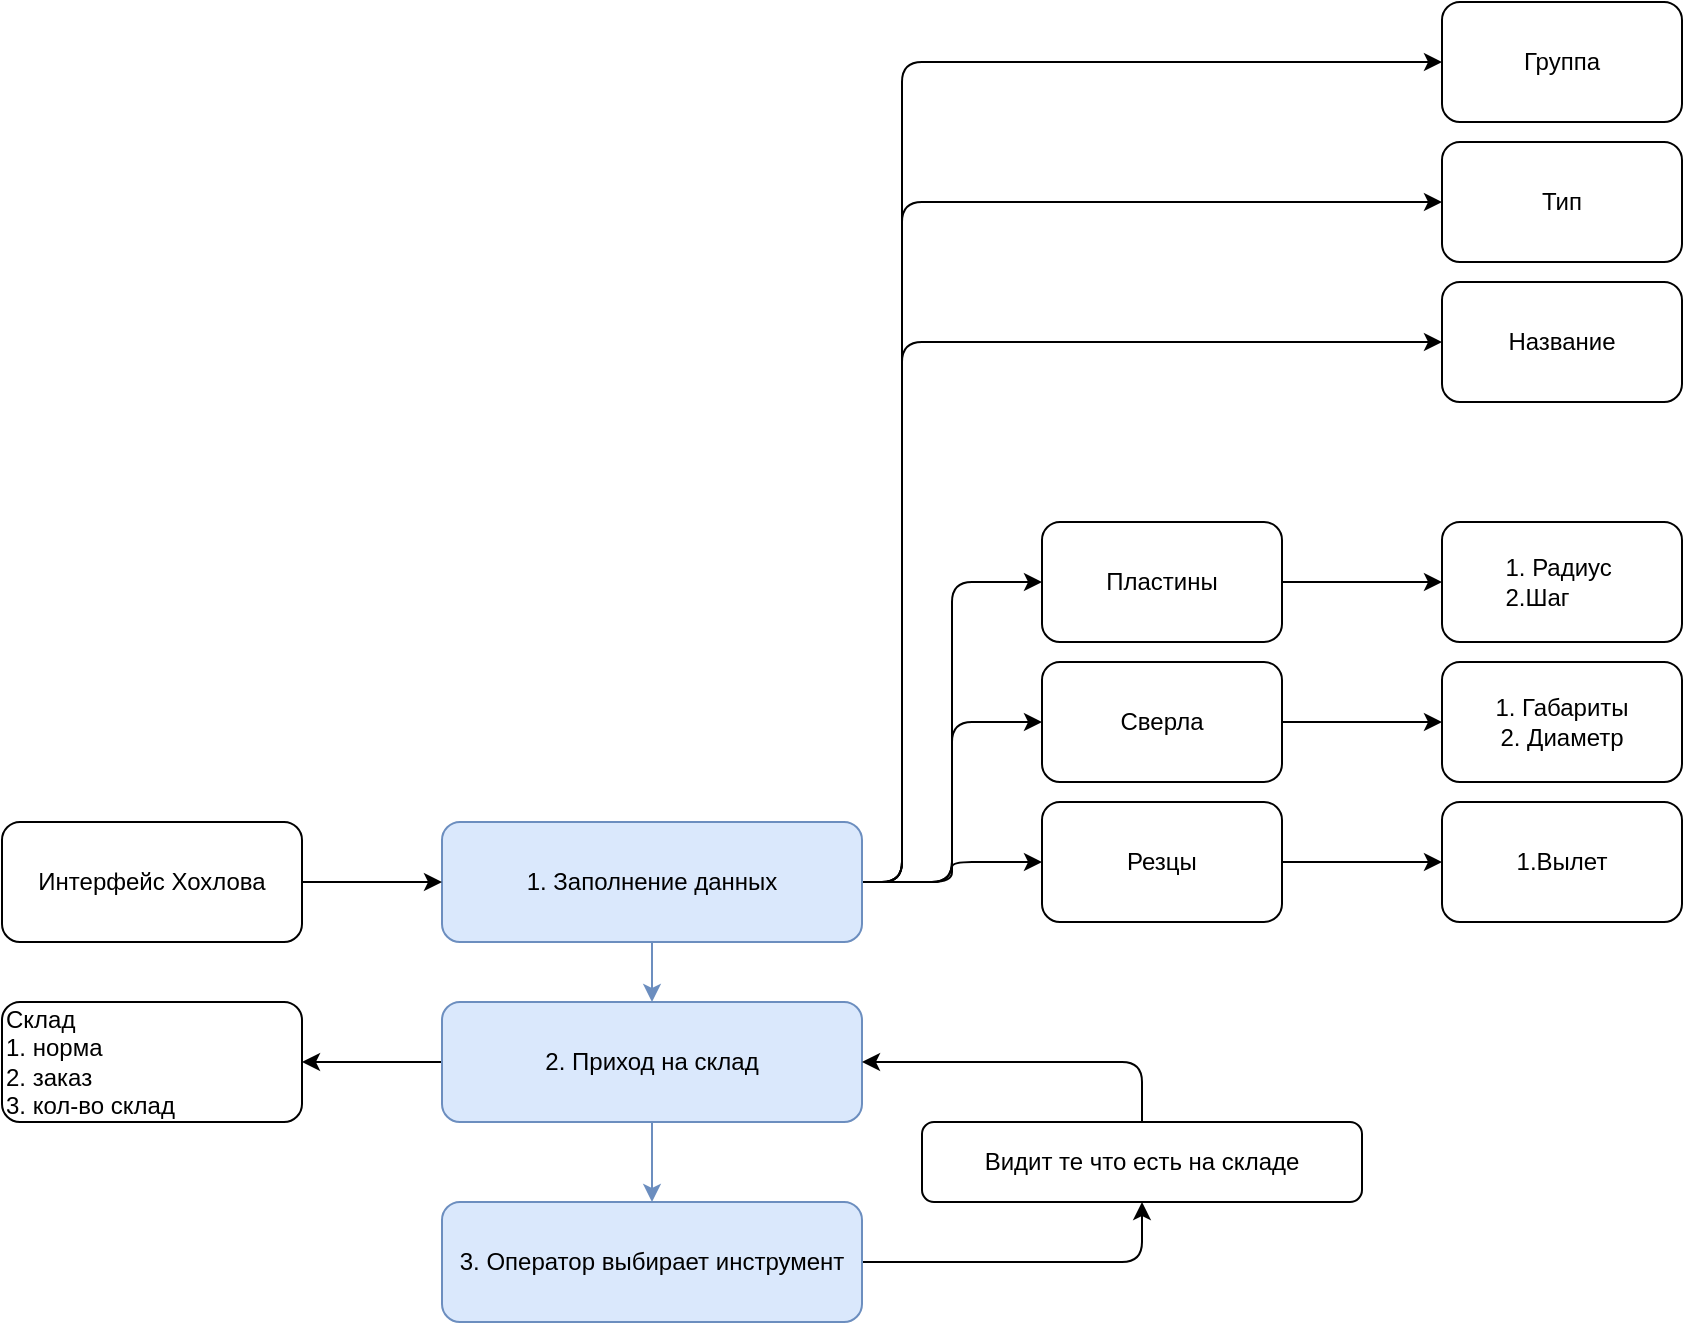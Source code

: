 <mxfile version="22.1.2" type="device">
  <diagram name="Страница — 1" id="nFLk3jnH2Kj02EvxrJm-">
    <mxGraphModel dx="2261" dy="1967" grid="1" gridSize="10" guides="1" tooltips="1" connect="1" arrows="1" fold="1" page="1" pageScale="1" pageWidth="827" pageHeight="1169" math="0" shadow="0">
      <root>
        <mxCell id="0" />
        <mxCell id="1" parent="0" />
        <mxCell id="UyTcibLwogBtFu6U8jmR-4" value="" style="edgeStyle=orthogonalEdgeStyle;rounded=1;orthogonalLoop=1;jettySize=auto;html=1;fillColor=#dae8fc;strokeColor=#6c8ebf;fontSize=12;" parent="1" source="UyTcibLwogBtFu6U8jmR-1" target="UyTcibLwogBtFu6U8jmR-2" edge="1">
          <mxGeometry relative="1" as="geometry" />
        </mxCell>
        <mxCell id="UyTcibLwogBtFu6U8jmR-7" style="edgeStyle=orthogonalEdgeStyle;rounded=1;orthogonalLoop=1;jettySize=auto;html=1;exitX=1;exitY=0.5;exitDx=0;exitDy=0;entryX=0;entryY=0.5;entryDx=0;entryDy=0;fontSize=12;fillColor=default;" parent="1" source="UyTcibLwogBtFu6U8jmR-1" target="UyTcibLwogBtFu6U8jmR-6" edge="1">
          <mxGeometry relative="1" as="geometry" />
        </mxCell>
        <mxCell id="UyTcibLwogBtFu6U8jmR-10" style="edgeStyle=orthogonalEdgeStyle;rounded=1;orthogonalLoop=1;jettySize=auto;html=1;exitX=1;exitY=0.5;exitDx=0;exitDy=0;entryX=0;entryY=0.5;entryDx=0;entryDy=0;fontSize=12;fillColor=default;" parent="1" source="UyTcibLwogBtFu6U8jmR-1" target="UyTcibLwogBtFu6U8jmR-9" edge="1">
          <mxGeometry relative="1" as="geometry" />
        </mxCell>
        <mxCell id="UyTcibLwogBtFu6U8jmR-12" style="edgeStyle=orthogonalEdgeStyle;rounded=1;orthogonalLoop=1;jettySize=auto;html=1;exitX=1;exitY=0.5;exitDx=0;exitDy=0;entryX=0;entryY=0.5;entryDx=0;entryDy=0;fontSize=12;fillColor=default;" parent="1" source="UyTcibLwogBtFu6U8jmR-1" target="UyTcibLwogBtFu6U8jmR-11" edge="1">
          <mxGeometry relative="1" as="geometry" />
        </mxCell>
        <mxCell id="UyTcibLwogBtFu6U8jmR-36" style="edgeStyle=orthogonalEdgeStyle;rounded=1;orthogonalLoop=1;jettySize=auto;html=1;exitX=1;exitY=0.5;exitDx=0;exitDy=0;entryX=0;entryY=0.5;entryDx=0;entryDy=0;fontSize=12;fillColor=default;" parent="1" source="UyTcibLwogBtFu6U8jmR-1" target="UyTcibLwogBtFu6U8jmR-35" edge="1">
          <mxGeometry relative="1" as="geometry">
            <Array as="points">
              <mxPoint x="250" y="70" />
              <mxPoint x="250" y="-200" />
            </Array>
          </mxGeometry>
        </mxCell>
        <mxCell id="UyTcibLwogBtFu6U8jmR-39" style="edgeStyle=orthogonalEdgeStyle;rounded=1;orthogonalLoop=1;jettySize=auto;html=1;exitX=1;exitY=0.5;exitDx=0;exitDy=0;entryX=0;entryY=0.5;entryDx=0;entryDy=0;fontSize=12;fillColor=default;" parent="1" source="UyTcibLwogBtFu6U8jmR-1" target="UyTcibLwogBtFu6U8jmR-37" edge="1">
          <mxGeometry relative="1" as="geometry">
            <Array as="points">
              <mxPoint x="250" y="70" />
              <mxPoint x="250" y="-270" />
            </Array>
          </mxGeometry>
        </mxCell>
        <mxCell id="UyTcibLwogBtFu6U8jmR-40" style="edgeStyle=orthogonalEdgeStyle;rounded=1;orthogonalLoop=1;jettySize=auto;html=1;exitX=1;exitY=0.5;exitDx=0;exitDy=0;entryX=0;entryY=0.5;entryDx=0;entryDy=0;fontSize=12;fillColor=default;" parent="1" source="UyTcibLwogBtFu6U8jmR-1" target="UyTcibLwogBtFu6U8jmR-38" edge="1">
          <mxGeometry relative="1" as="geometry">
            <Array as="points">
              <mxPoint x="250" y="70" />
              <mxPoint x="250" y="-340" />
            </Array>
          </mxGeometry>
        </mxCell>
        <mxCell id="UyTcibLwogBtFu6U8jmR-1" value="1. Заполнение данных" style="rounded=1;whiteSpace=wrap;html=1;fillColor=#dae8fc;strokeColor=#6c8ebf;align=center;" parent="1" vertex="1">
          <mxGeometry x="20" y="40" width="210" height="60" as="geometry" />
        </mxCell>
        <mxCell id="UyTcibLwogBtFu6U8jmR-5" value="" style="edgeStyle=orthogonalEdgeStyle;rounded=1;orthogonalLoop=1;jettySize=auto;html=1;entryX=0.5;entryY=0;entryDx=0;entryDy=0;fillColor=#dae8fc;strokeColor=#6c8ebf;fontSize=12;" parent="1" source="UyTcibLwogBtFu6U8jmR-2" target="UyTcibLwogBtFu6U8jmR-3" edge="1">
          <mxGeometry relative="1" as="geometry" />
        </mxCell>
        <mxCell id="UyTcibLwogBtFu6U8jmR-34" style="edgeStyle=orthogonalEdgeStyle;rounded=1;orthogonalLoop=1;jettySize=auto;html=1;exitX=0;exitY=0.5;exitDx=0;exitDy=0;entryX=1;entryY=0.5;entryDx=0;entryDy=0;fontSize=12;fillColor=default;" parent="1" source="UyTcibLwogBtFu6U8jmR-2" target="UyTcibLwogBtFu6U8jmR-33" edge="1">
          <mxGeometry relative="1" as="geometry" />
        </mxCell>
        <mxCell id="UyTcibLwogBtFu6U8jmR-2" value="2. Приход на склад" style="rounded=1;whiteSpace=wrap;html=1;fillColor=#dae8fc;strokeColor=#6c8ebf;align=center;" parent="1" vertex="1">
          <mxGeometry x="20" y="130" width="210" height="60" as="geometry" />
        </mxCell>
        <mxCell id="UyTcibLwogBtFu6U8jmR-25" style="edgeStyle=orthogonalEdgeStyle;rounded=1;orthogonalLoop=1;jettySize=auto;html=1;exitX=1;exitY=0.5;exitDx=0;exitDy=0;entryX=0.5;entryY=1;entryDx=0;entryDy=0;fontSize=12;fillColor=default;" parent="1" source="UyTcibLwogBtFu6U8jmR-3" target="UyTcibLwogBtFu6U8jmR-23" edge="1">
          <mxGeometry relative="1" as="geometry" />
        </mxCell>
        <mxCell id="UyTcibLwogBtFu6U8jmR-3" value="3. Оператор выбирает инструмент" style="rounded=1;whiteSpace=wrap;html=1;fillColor=#dae8fc;strokeColor=#6c8ebf;align=center;" parent="1" vertex="1">
          <mxGeometry x="20" y="230" width="210" height="60" as="geometry" />
        </mxCell>
        <mxCell id="UyTcibLwogBtFu6U8jmR-13" style="edgeStyle=orthogonalEdgeStyle;rounded=1;orthogonalLoop=1;jettySize=auto;html=1;exitX=1;exitY=0.5;exitDx=0;exitDy=0;fontSize=12;fillColor=default;" parent="1" source="UyTcibLwogBtFu6U8jmR-6" target="UyTcibLwogBtFu6U8jmR-17" edge="1">
          <mxGeometry relative="1" as="geometry">
            <mxPoint x="510" y="-79.833" as="targetPoint" />
          </mxGeometry>
        </mxCell>
        <mxCell id="UyTcibLwogBtFu6U8jmR-6" value="Пластины" style="rounded=1;whiteSpace=wrap;html=1;" parent="1" vertex="1">
          <mxGeometry x="320" y="-110" width="120" height="60" as="geometry" />
        </mxCell>
        <mxCell id="UyTcibLwogBtFu6U8jmR-19" style="edgeStyle=orthogonalEdgeStyle;rounded=1;orthogonalLoop=1;jettySize=auto;html=1;exitX=1;exitY=0.5;exitDx=0;exitDy=0;entryX=0;entryY=0.5;entryDx=0;entryDy=0;fontSize=12;fillColor=default;" parent="1" source="UyTcibLwogBtFu6U8jmR-9" target="UyTcibLwogBtFu6U8jmR-18" edge="1">
          <mxGeometry relative="1" as="geometry" />
        </mxCell>
        <mxCell id="UyTcibLwogBtFu6U8jmR-9" value="Сверла" style="rounded=1;whiteSpace=wrap;html=1;" parent="1" vertex="1">
          <mxGeometry x="320" y="-40" width="120" height="60" as="geometry" />
        </mxCell>
        <mxCell id="UyTcibLwogBtFu6U8jmR-20" style="edgeStyle=orthogonalEdgeStyle;rounded=1;orthogonalLoop=1;jettySize=auto;html=1;exitX=1;exitY=0.5;exitDx=0;exitDy=0;fontSize=12;fillColor=default;" parent="1" source="UyTcibLwogBtFu6U8jmR-11" target="UyTcibLwogBtFu6U8jmR-21" edge="1">
          <mxGeometry relative="1" as="geometry">
            <mxPoint x="520" y="90.0" as="targetPoint" />
          </mxGeometry>
        </mxCell>
        <mxCell id="UyTcibLwogBtFu6U8jmR-11" value="Резцы" style="rounded=1;whiteSpace=wrap;html=1;" parent="1" vertex="1">
          <mxGeometry x="320" y="30" width="120" height="60" as="geometry" />
        </mxCell>
        <mxCell id="UyTcibLwogBtFu6U8jmR-17" value="1. Радиус&amp;nbsp;&lt;br&gt;&lt;div style=&quot;text-align: left;&quot;&gt;&lt;span style=&quot;background-color: initial;&quot;&gt;2.Шаг&lt;/span&gt;&lt;/div&gt;" style="rounded=1;whiteSpace=wrap;html=1;" parent="1" vertex="1">
          <mxGeometry x="520" y="-110" width="120" height="60" as="geometry" />
        </mxCell>
        <mxCell id="UyTcibLwogBtFu6U8jmR-18" value="1. Габариты&lt;br&gt;2.&amp;nbsp;Диаметр" style="rounded=1;whiteSpace=wrap;html=1;" parent="1" vertex="1">
          <mxGeometry x="520" y="-40" width="120" height="60" as="geometry" />
        </mxCell>
        <mxCell id="UyTcibLwogBtFu6U8jmR-21" value="1.Вылет" style="rounded=1;whiteSpace=wrap;html=1;" parent="1" vertex="1">
          <mxGeometry x="520" y="30.0" width="120" height="60" as="geometry" />
        </mxCell>
        <mxCell id="UyTcibLwogBtFu6U8jmR-26" style="edgeStyle=orthogonalEdgeStyle;rounded=1;orthogonalLoop=1;jettySize=auto;html=1;exitX=0.5;exitY=0;exitDx=0;exitDy=0;entryX=1;entryY=0.5;entryDx=0;entryDy=0;fontSize=12;fillColor=default;" parent="1" source="UyTcibLwogBtFu6U8jmR-23" target="UyTcibLwogBtFu6U8jmR-2" edge="1">
          <mxGeometry relative="1" as="geometry" />
        </mxCell>
        <mxCell id="UyTcibLwogBtFu6U8jmR-23" value="Видит те что есть на складе" style="rounded=1;whiteSpace=wrap;html=1;" parent="1" vertex="1">
          <mxGeometry x="260" y="190" width="220" height="40" as="geometry" />
        </mxCell>
        <mxCell id="UyTcibLwogBtFu6U8jmR-29" style="edgeStyle=orthogonalEdgeStyle;rounded=1;orthogonalLoop=1;jettySize=auto;html=1;entryX=0;entryY=0.5;entryDx=0;entryDy=0;fontSize=12;fillColor=default;" parent="1" source="UyTcibLwogBtFu6U8jmR-28" target="UyTcibLwogBtFu6U8jmR-1" edge="1">
          <mxGeometry relative="1" as="geometry" />
        </mxCell>
        <mxCell id="UyTcibLwogBtFu6U8jmR-28" value="Интерфейс Хохлова" style="rounded=1;whiteSpace=wrap;html=1;" parent="1" vertex="1">
          <mxGeometry x="-200" y="40" width="150" height="60" as="geometry" />
        </mxCell>
        <mxCell id="UyTcibLwogBtFu6U8jmR-33" value="Склад&lt;br style=&quot;border-color: var(--border-color);&quot;&gt;&lt;span style=&quot;&quot;&gt;1. норма&lt;/span&gt;&lt;br style=&quot;border-color: var(--border-color);&quot;&gt;&lt;span style=&quot;&quot;&gt;2. заказ&lt;/span&gt;&lt;br style=&quot;border-color: var(--border-color);&quot;&gt;&lt;span style=&quot;&quot;&gt;3. кол-во склад&lt;/span&gt;" style="rounded=1;whiteSpace=wrap;html=1;align=left;" parent="1" vertex="1">
          <mxGeometry x="-200" y="130" width="150" height="60" as="geometry" />
        </mxCell>
        <mxCell id="UyTcibLwogBtFu6U8jmR-35" value="Название" style="rounded=1;whiteSpace=wrap;html=1;" parent="1" vertex="1">
          <mxGeometry x="520" y="-230" width="120" height="60" as="geometry" />
        </mxCell>
        <mxCell id="UyTcibLwogBtFu6U8jmR-37" value="Тип" style="rounded=1;whiteSpace=wrap;html=1;" parent="1" vertex="1">
          <mxGeometry x="520" y="-300" width="120" height="60" as="geometry" />
        </mxCell>
        <mxCell id="UyTcibLwogBtFu6U8jmR-38" value="&lt;span style=&quot;font-weight: normal;&quot;&gt;Группа&lt;/span&gt;" style="rounded=1;whiteSpace=wrap;html=1;fontStyle=1" parent="1" vertex="1">
          <mxGeometry x="520" y="-370" width="120" height="60" as="geometry" />
        </mxCell>
      </root>
    </mxGraphModel>
  </diagram>
</mxfile>

